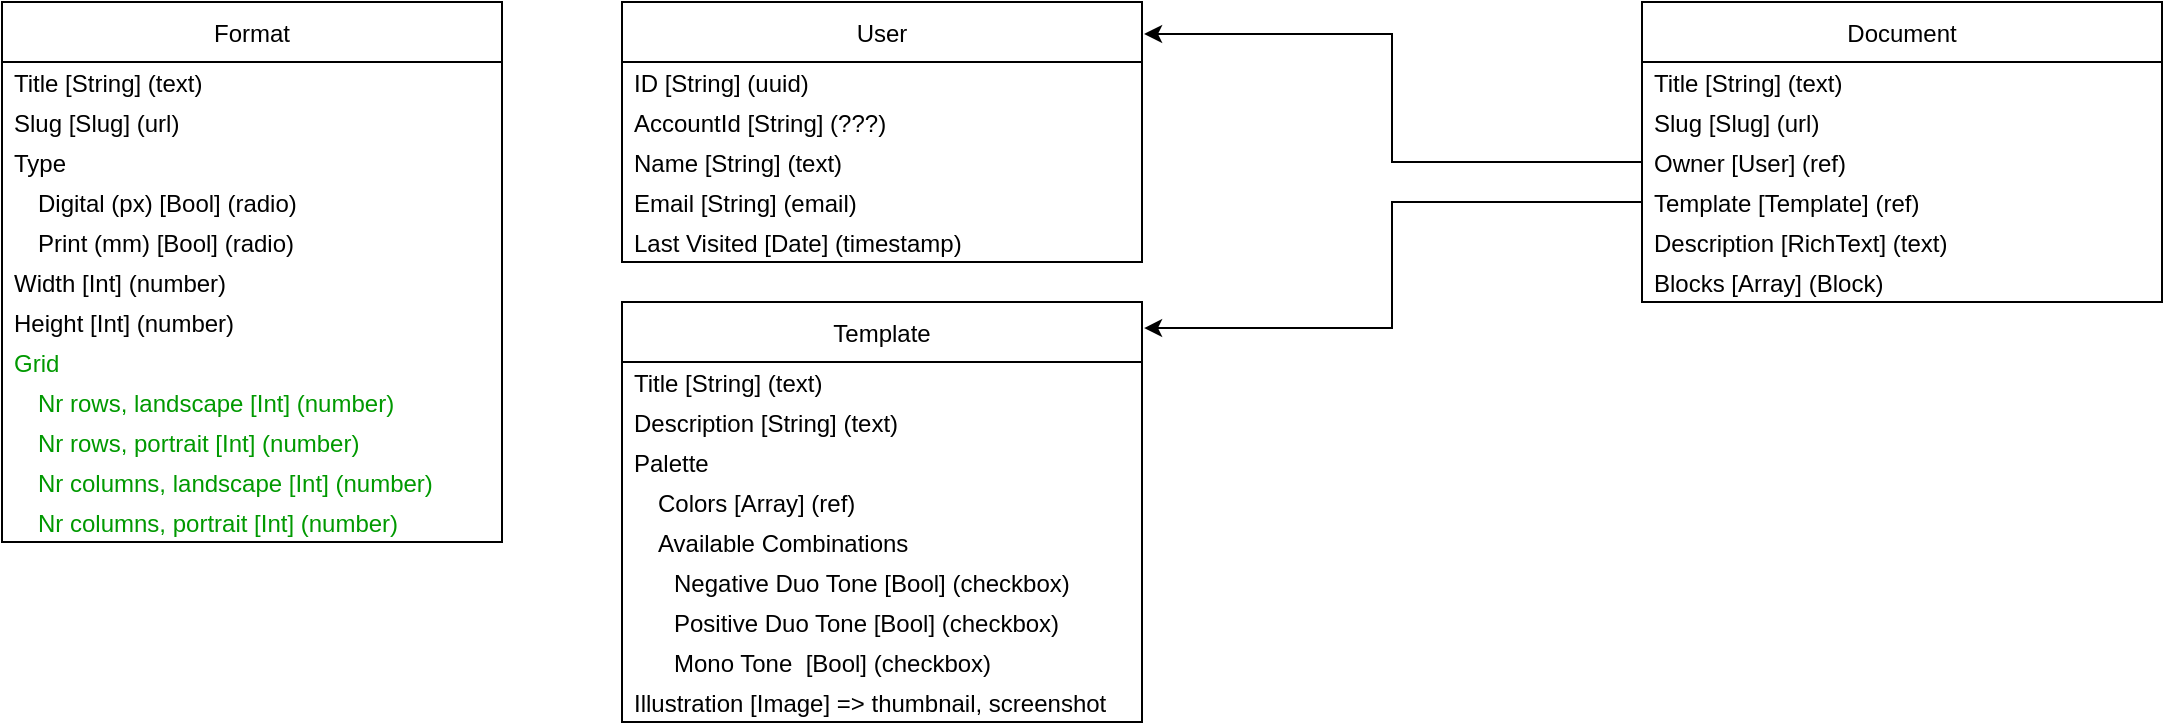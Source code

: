 <mxfile version="20.3.1" type="github">
  <diagram name="Page-1" id="2ca16b54-16f6-2749-3443-fa8db7711227">
    <mxGraphModel dx="1234" dy="793" grid="1" gridSize="10" guides="1" tooltips="1" connect="1" arrows="1" fold="1" page="1" pageScale="1" pageWidth="1100" pageHeight="850" background="none" math="0" shadow="0">
      <root>
        <mxCell id="0" />
        <mxCell id="1" parent="0" />
        <mxCell id="rpwav4ls4cNXlfBs2Azv-4" value="Format" style="swimlane;fontStyle=0;childLayout=stackLayout;horizontal=1;startSize=30;horizontalStack=0;resizeParent=1;resizeParentMax=0;resizeLast=0;collapsible=1;marginBottom=0;" vertex="1" parent="1">
          <mxGeometry x="10" y="10" width="250" height="270" as="geometry" />
        </mxCell>
        <mxCell id="rpwav4ls4cNXlfBs2Azv-5" value="Title [String] (text)" style="text;strokeColor=none;fillColor=none;align=left;verticalAlign=middle;spacingLeft=4;spacingRight=4;overflow=hidden;points=[[0,0.5],[1,0.5]];portConstraint=eastwest;rotatable=0;spacing=2;" vertex="1" parent="rpwav4ls4cNXlfBs2Azv-4">
          <mxGeometry y="30" width="250" height="20" as="geometry" />
        </mxCell>
        <mxCell id="rpwav4ls4cNXlfBs2Azv-6" value="Slug [Slug] (url)" style="text;strokeColor=none;fillColor=none;align=left;verticalAlign=middle;spacingLeft=4;spacingRight=4;overflow=hidden;points=[[0,0.5],[1,0.5]];portConstraint=eastwest;rotatable=0;" vertex="1" parent="rpwav4ls4cNXlfBs2Azv-4">
          <mxGeometry y="50" width="250" height="20" as="geometry" />
        </mxCell>
        <mxCell id="rpwav4ls4cNXlfBs2Azv-10" value="Type" style="text;strokeColor=none;fillColor=none;align=left;verticalAlign=middle;spacingLeft=4;spacingRight=4;overflow=hidden;points=[[0,0.5],[1,0.5]];portConstraint=eastwest;rotatable=0;" vertex="1" parent="rpwav4ls4cNXlfBs2Azv-4">
          <mxGeometry y="70" width="250" height="20" as="geometry" />
        </mxCell>
        <mxCell id="rpwav4ls4cNXlfBs2Azv-8" value="Digital (px) [Bool] (radio)" style="text;strokeColor=none;fillColor=none;align=left;verticalAlign=middle;spacingLeft=16;spacingRight=4;overflow=hidden;points=[[0,0.5],[1,0.5]];portConstraint=eastwest;rotatable=0;" vertex="1" parent="rpwav4ls4cNXlfBs2Azv-4">
          <mxGeometry y="90" width="250" height="20" as="geometry" />
        </mxCell>
        <mxCell id="rpwav4ls4cNXlfBs2Azv-9" value="Print (mm) [Bool] (radio)" style="text;strokeColor=none;fillColor=none;align=left;verticalAlign=middle;spacingLeft=16;spacingRight=4;overflow=hidden;points=[[0,0.5],[1,0.5]];portConstraint=eastwest;rotatable=0;" vertex="1" parent="rpwav4ls4cNXlfBs2Azv-4">
          <mxGeometry y="110" width="250" height="20" as="geometry" />
        </mxCell>
        <mxCell id="rpwav4ls4cNXlfBs2Azv-13" value="Width [Int] (number)" style="text;strokeColor=none;fillColor=none;align=left;verticalAlign=middle;spacingLeft=4;spacingRight=4;overflow=hidden;points=[[0,0.5],[1,0.5]];portConstraint=eastwest;rotatable=0;" vertex="1" parent="rpwav4ls4cNXlfBs2Azv-4">
          <mxGeometry y="130" width="250" height="20" as="geometry" />
        </mxCell>
        <mxCell id="rpwav4ls4cNXlfBs2Azv-14" value="Height [Int] (number)" style="text;strokeColor=none;fillColor=none;align=left;verticalAlign=middle;spacingLeft=4;spacingRight=4;overflow=hidden;points=[[0,0.5],[1,0.5]];portConstraint=eastwest;rotatable=0;" vertex="1" parent="rpwav4ls4cNXlfBs2Azv-4">
          <mxGeometry y="150" width="250" height="20" as="geometry" />
        </mxCell>
        <mxCell id="rpwav4ls4cNXlfBs2Azv-36" value="Grid" style="text;strokeColor=none;fillColor=none;align=left;verticalAlign=middle;spacingLeft=4;spacingRight=4;overflow=hidden;points=[[0,0.5],[1,0.5]];portConstraint=eastwest;rotatable=0;fontColor=#009900;" vertex="1" parent="rpwav4ls4cNXlfBs2Azv-4">
          <mxGeometry y="170" width="250" height="20" as="geometry" />
        </mxCell>
        <mxCell id="rpwav4ls4cNXlfBs2Azv-37" value="Nr rows, landscape [Int] (number)" style="text;strokeColor=none;fillColor=none;align=left;verticalAlign=middle;spacingLeft=16;spacingRight=4;overflow=hidden;points=[[0,0.5],[1,0.5]];portConstraint=eastwest;rotatable=0;fontColor=#009900;" vertex="1" parent="rpwav4ls4cNXlfBs2Azv-4">
          <mxGeometry y="190" width="250" height="20" as="geometry" />
        </mxCell>
        <mxCell id="rpwav4ls4cNXlfBs2Azv-40" value="Nr rows, portrait [Int] (number)" style="text;strokeColor=none;fillColor=none;align=left;verticalAlign=middle;spacingLeft=16;spacingRight=4;overflow=hidden;points=[[0,0.5],[1,0.5]];portConstraint=eastwest;rotatable=0;fontColor=#009900;" vertex="1" parent="rpwav4ls4cNXlfBs2Azv-4">
          <mxGeometry y="210" width="250" height="20" as="geometry" />
        </mxCell>
        <mxCell id="rpwav4ls4cNXlfBs2Azv-41" value="Nr columns, landscape [Int] (number)" style="text;strokeColor=none;fillColor=none;align=left;verticalAlign=middle;spacingLeft=16;spacingRight=4;overflow=hidden;points=[[0,0.5],[1,0.5]];portConstraint=eastwest;rotatable=0;fontColor=#009900;" vertex="1" parent="rpwav4ls4cNXlfBs2Azv-4">
          <mxGeometry y="230" width="250" height="20" as="geometry" />
        </mxCell>
        <mxCell id="rpwav4ls4cNXlfBs2Azv-42" value="Nr columns, portrait [Int] (number)" style="text;strokeColor=none;fillColor=none;align=left;verticalAlign=middle;spacingLeft=16;spacingRight=4;overflow=hidden;points=[[0,0.5],[1,0.5]];portConstraint=eastwest;rotatable=0;fontColor=#009900;" vertex="1" parent="rpwav4ls4cNXlfBs2Azv-4">
          <mxGeometry y="250" width="250" height="20" as="geometry" />
        </mxCell>
        <mxCell id="rpwav4ls4cNXlfBs2Azv-24" value="Template" style="swimlane;fontStyle=0;childLayout=stackLayout;horizontal=1;startSize=30;horizontalStack=0;resizeParent=1;resizeParentMax=0;resizeLast=0;collapsible=1;marginBottom=0;" vertex="1" parent="1">
          <mxGeometry x="320" y="160" width="260" height="210" as="geometry" />
        </mxCell>
        <mxCell id="rpwav4ls4cNXlfBs2Azv-25" value="Title [String] (text)" style="text;strokeColor=none;fillColor=none;align=left;verticalAlign=middle;spacingLeft=4;spacingRight=4;overflow=hidden;points=[[0,0.5],[1,0.5]];portConstraint=eastwest;rotatable=0;spacing=2;" vertex="1" parent="rpwav4ls4cNXlfBs2Azv-24">
          <mxGeometry y="30" width="260" height="20" as="geometry" />
        </mxCell>
        <mxCell id="rpwav4ls4cNXlfBs2Azv-26" value="Description [String] (text)" style="text;strokeColor=none;fillColor=none;align=left;verticalAlign=middle;spacingLeft=4;spacingRight=4;overflow=hidden;points=[[0,0.5],[1,0.5]];portConstraint=eastwest;rotatable=0;" vertex="1" parent="rpwav4ls4cNXlfBs2Azv-24">
          <mxGeometry y="50" width="260" height="20" as="geometry" />
        </mxCell>
        <mxCell id="rpwav4ls4cNXlfBs2Azv-27" value="Palette" style="text;strokeColor=none;fillColor=none;align=left;verticalAlign=middle;spacingLeft=4;spacingRight=4;overflow=hidden;points=[[0,0.5],[1,0.5]];portConstraint=eastwest;rotatable=0;" vertex="1" parent="rpwav4ls4cNXlfBs2Azv-24">
          <mxGeometry y="70" width="260" height="20" as="geometry" />
        </mxCell>
        <mxCell id="rpwav4ls4cNXlfBs2Azv-28" value="Colors [Array] (ref)" style="text;strokeColor=none;fillColor=none;align=left;verticalAlign=middle;spacingLeft=16;spacingRight=4;overflow=hidden;points=[[0,0.5],[1,0.5]];portConstraint=eastwest;rotatable=0;" vertex="1" parent="rpwav4ls4cNXlfBs2Azv-24">
          <mxGeometry y="90" width="260" height="20" as="geometry" />
        </mxCell>
        <mxCell id="rpwav4ls4cNXlfBs2Azv-29" value="Available Combinations" style="text;strokeColor=none;fillColor=none;align=left;verticalAlign=middle;spacingLeft=16;spacingRight=4;overflow=hidden;points=[[0,0.5],[1,0.5]];portConstraint=eastwest;rotatable=0;" vertex="1" parent="rpwav4ls4cNXlfBs2Azv-24">
          <mxGeometry y="110" width="260" height="20" as="geometry" />
        </mxCell>
        <mxCell id="rpwav4ls4cNXlfBs2Azv-32" value="Negative Duo Tone [Bool] (checkbox)" style="text;strokeColor=none;fillColor=none;align=left;verticalAlign=middle;spacingLeft=24;spacingRight=4;overflow=hidden;points=[[0,0.5],[1,0.5]];portConstraint=eastwest;rotatable=0;" vertex="1" parent="rpwav4ls4cNXlfBs2Azv-24">
          <mxGeometry y="130" width="260" height="20" as="geometry" />
        </mxCell>
        <mxCell id="rpwav4ls4cNXlfBs2Azv-33" value="Positive Duo Tone [Bool] (checkbox)" style="text;strokeColor=none;fillColor=none;align=left;verticalAlign=middle;spacingLeft=24;spacingRight=4;overflow=hidden;points=[[0,0.5],[1,0.5]];portConstraint=eastwest;rotatable=0;" vertex="1" parent="rpwav4ls4cNXlfBs2Azv-24">
          <mxGeometry y="150" width="260" height="20" as="geometry" />
        </mxCell>
        <mxCell id="rpwav4ls4cNXlfBs2Azv-34" value="Mono Tone  [Bool] (checkbox)" style="text;strokeColor=none;fillColor=none;align=left;verticalAlign=middle;spacingLeft=24;spacingRight=4;overflow=hidden;points=[[0,0.5],[1,0.5]];portConstraint=eastwest;rotatable=0;" vertex="1" parent="rpwav4ls4cNXlfBs2Azv-24">
          <mxGeometry y="170" width="260" height="20" as="geometry" />
        </mxCell>
        <mxCell id="rpwav4ls4cNXlfBs2Azv-44" value="Illustration [Image] =&gt; thumbnail, screenshot" style="text;strokeColor=none;fillColor=none;align=left;verticalAlign=middle;spacingLeft=4;spacingRight=4;overflow=hidden;points=[[0,0.5],[1,0.5]];portConstraint=eastwest;rotatable=0;" vertex="1" parent="rpwav4ls4cNXlfBs2Azv-24">
          <mxGeometry y="190" width="260" height="20" as="geometry" />
        </mxCell>
        <mxCell id="rpwav4ls4cNXlfBs2Azv-46" value="Document" style="swimlane;fontStyle=0;childLayout=stackLayout;horizontal=1;startSize=30;horizontalStack=0;resizeParent=1;resizeParentMax=0;resizeLast=0;collapsible=1;marginBottom=0;" vertex="1" parent="1">
          <mxGeometry x="830" y="10" width="260" height="150" as="geometry" />
        </mxCell>
        <mxCell id="rpwav4ls4cNXlfBs2Azv-47" value="Title [String] (text)" style="text;strokeColor=none;fillColor=none;align=left;verticalAlign=middle;spacingLeft=4;spacingRight=4;overflow=hidden;points=[[0,0.5],[1,0.5]];portConstraint=eastwest;rotatable=0;spacing=2;" vertex="1" parent="rpwav4ls4cNXlfBs2Azv-46">
          <mxGeometry y="30" width="260" height="20" as="geometry" />
        </mxCell>
        <mxCell id="rpwav4ls4cNXlfBs2Azv-56" value="Slug [Slug] (url)" style="text;strokeColor=none;fillColor=none;align=left;verticalAlign=middle;spacingLeft=4;spacingRight=4;overflow=hidden;points=[[0,0.5],[1,0.5]];portConstraint=eastwest;rotatable=0;spacing=2;" vertex="1" parent="rpwav4ls4cNXlfBs2Azv-46">
          <mxGeometry y="50" width="260" height="20" as="geometry" />
        </mxCell>
        <mxCell id="rpwav4ls4cNXlfBs2Azv-57" value="Owner [User] (ref)" style="text;strokeColor=none;fillColor=none;align=left;verticalAlign=middle;spacingLeft=4;spacingRight=4;overflow=hidden;points=[[0,0.5],[1,0.5]];portConstraint=eastwest;rotatable=0;spacing=2;" vertex="1" parent="rpwav4ls4cNXlfBs2Azv-46">
          <mxGeometry y="70" width="260" height="20" as="geometry" />
        </mxCell>
        <mxCell id="rpwav4ls4cNXlfBs2Azv-58" value="Template [Template] (ref)" style="text;strokeColor=none;fillColor=none;align=left;verticalAlign=middle;spacingLeft=4;spacingRight=4;overflow=hidden;points=[[0,0.5],[1,0.5]];portConstraint=eastwest;rotatable=0;spacing=2;" vertex="1" parent="rpwav4ls4cNXlfBs2Azv-46">
          <mxGeometry y="90" width="260" height="20" as="geometry" />
        </mxCell>
        <mxCell id="rpwav4ls4cNXlfBs2Azv-48" value="Description [RichText] (text)" style="text;strokeColor=none;fillColor=none;align=left;verticalAlign=middle;spacingLeft=4;spacingRight=4;overflow=hidden;points=[[0,0.5],[1,0.5]];portConstraint=eastwest;rotatable=0;" vertex="1" parent="rpwav4ls4cNXlfBs2Azv-46">
          <mxGeometry y="110" width="260" height="20" as="geometry" />
        </mxCell>
        <mxCell id="rpwav4ls4cNXlfBs2Azv-55" value="Blocks [Array] (Block)" style="text;strokeColor=none;fillColor=none;align=left;verticalAlign=middle;spacingLeft=4;spacingRight=4;overflow=hidden;points=[[0,0.5],[1,0.5]];portConstraint=eastwest;rotatable=0;" vertex="1" parent="rpwav4ls4cNXlfBs2Azv-46">
          <mxGeometry y="130" width="260" height="20" as="geometry" />
        </mxCell>
        <mxCell id="rpwav4ls4cNXlfBs2Azv-61" style="edgeStyle=orthogonalEdgeStyle;rounded=0;orthogonalLoop=1;jettySize=auto;html=1;exitX=0;exitY=0.5;exitDx=0;exitDy=0;entryX=1.004;entryY=0.062;entryDx=0;entryDy=0;entryPerimeter=0;fontColor=#009900;" edge="1" parent="1" source="rpwav4ls4cNXlfBs2Azv-58" target="rpwav4ls4cNXlfBs2Azv-24">
          <mxGeometry relative="1" as="geometry" />
        </mxCell>
        <mxCell id="rpwav4ls4cNXlfBs2Azv-62" value="User" style="swimlane;fontStyle=0;childLayout=stackLayout;horizontal=1;startSize=30;horizontalStack=0;resizeParent=1;resizeParentMax=0;resizeLast=0;collapsible=1;marginBottom=0;" vertex="1" parent="1">
          <mxGeometry x="320" y="10" width="260" height="130" as="geometry" />
        </mxCell>
        <mxCell id="rpwav4ls4cNXlfBs2Azv-63" value="ID [String] (uuid)" style="text;strokeColor=none;fillColor=none;align=left;verticalAlign=middle;spacingLeft=4;spacingRight=4;overflow=hidden;points=[[0,0.5],[1,0.5]];portConstraint=eastwest;rotatable=0;spacing=2;" vertex="1" parent="rpwav4ls4cNXlfBs2Azv-62">
          <mxGeometry y="30" width="260" height="20" as="geometry" />
        </mxCell>
        <mxCell id="rpwav4ls4cNXlfBs2Azv-72" value="AccountId [String] (???)" style="text;strokeColor=none;fillColor=none;align=left;verticalAlign=middle;spacingLeft=4;spacingRight=4;overflow=hidden;points=[[0,0.5],[1,0.5]];portConstraint=eastwest;rotatable=0;spacing=2;" vertex="1" parent="rpwav4ls4cNXlfBs2Azv-62">
          <mxGeometry y="50" width="260" height="20" as="geometry" />
        </mxCell>
        <mxCell id="rpwav4ls4cNXlfBs2Azv-73" value="Name [String] (text)" style="text;strokeColor=none;fillColor=none;align=left;verticalAlign=middle;spacingLeft=4;spacingRight=4;overflow=hidden;points=[[0,0.5],[1,0.5]];portConstraint=eastwest;rotatable=0;spacing=2;" vertex="1" parent="rpwav4ls4cNXlfBs2Azv-62">
          <mxGeometry y="70" width="260" height="20" as="geometry" />
        </mxCell>
        <mxCell id="rpwav4ls4cNXlfBs2Azv-64" value="Email [String] (email)" style="text;strokeColor=none;fillColor=none;align=left;verticalAlign=middle;spacingLeft=4;spacingRight=4;overflow=hidden;points=[[0,0.5],[1,0.5]];portConstraint=eastwest;rotatable=0;" vertex="1" parent="rpwav4ls4cNXlfBs2Azv-62">
          <mxGeometry y="90" width="260" height="20" as="geometry" />
        </mxCell>
        <mxCell id="rpwav4ls4cNXlfBs2Azv-65" value="Last Visited [Date] (timestamp)" style="text;strokeColor=none;fillColor=none;align=left;verticalAlign=middle;spacingLeft=4;spacingRight=4;overflow=hidden;points=[[0,0.5],[1,0.5]];portConstraint=eastwest;rotatable=0;" vertex="1" parent="rpwav4ls4cNXlfBs2Azv-62">
          <mxGeometry y="110" width="260" height="20" as="geometry" />
        </mxCell>
        <mxCell id="rpwav4ls4cNXlfBs2Azv-74" style="edgeStyle=orthogonalEdgeStyle;rounded=0;orthogonalLoop=1;jettySize=auto;html=1;exitX=0;exitY=0.5;exitDx=0;exitDy=0;entryX=1.004;entryY=0.123;entryDx=0;entryDy=0;entryPerimeter=0;fontColor=#009900;" edge="1" parent="1" source="rpwav4ls4cNXlfBs2Azv-57" target="rpwav4ls4cNXlfBs2Azv-62">
          <mxGeometry relative="1" as="geometry" />
        </mxCell>
      </root>
    </mxGraphModel>
  </diagram>
</mxfile>
